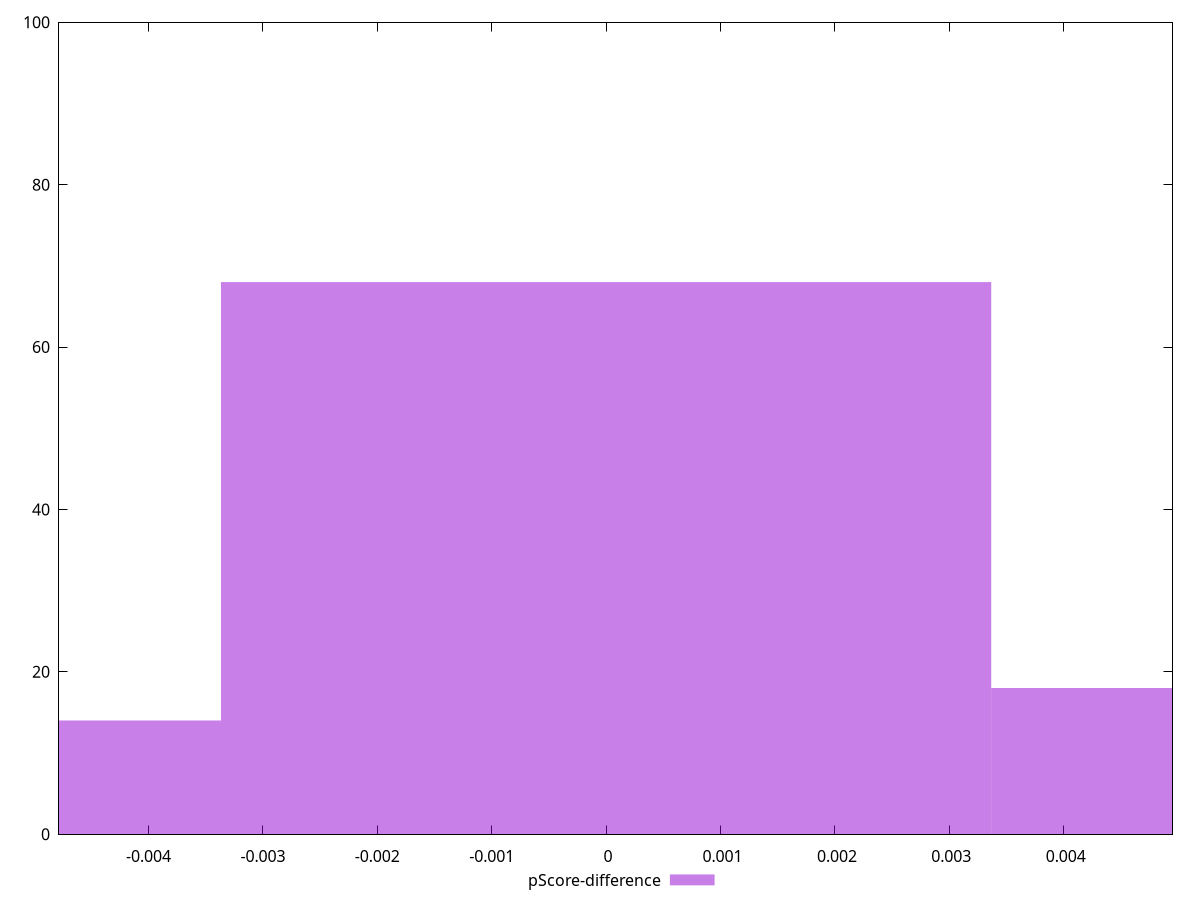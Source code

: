 reset

$pScoreDifference <<EOF
0 68
0.0067329507374163195 18
-0.0067329507374163195 14
EOF

set key outside below
set boxwidth 0.0067329507374163195
set xrange [-0.004782459425002106:0.0049509698147653936]
set yrange [0:100]
set trange [0:100]
set style fill transparent solid 0.5 noborder
set terminal svg size 640, 490 enhanced background rgb 'white'
set output "report_00013_2021-02-09T12-04-24.940Z/bootup-time/samples/pages/pScore-difference/histogram.svg"

plot $pScoreDifference title "pScore-difference" with boxes

reset
